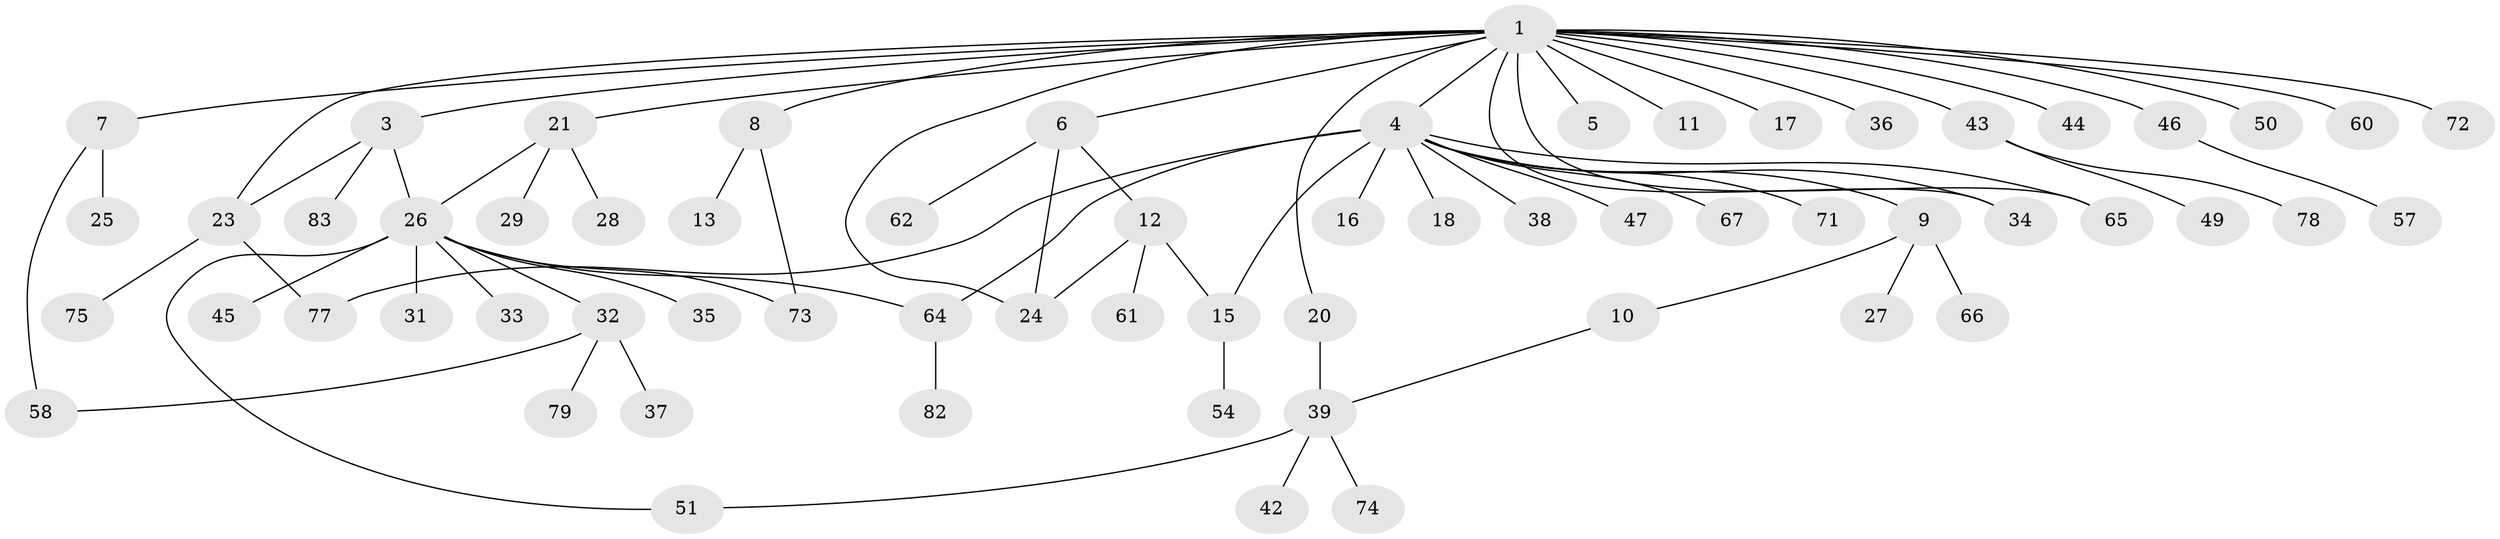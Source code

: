// Generated by graph-tools (version 1.1) at 2025/23/03/03/25 07:23:55]
// undirected, 63 vertices, 75 edges
graph export_dot {
graph [start="1"]
  node [color=gray90,style=filled];
  1 [super="+2"];
  3 [super="+53"];
  4 [super="+14"];
  5;
  6 [super="+22"];
  7 [super="+19"];
  8 [super="+55"];
  9 [super="+48"];
  10;
  11 [super="+56"];
  12 [super="+76"];
  13;
  15 [super="+70"];
  16;
  17;
  18;
  20 [super="+84"];
  21 [super="+59"];
  23;
  24;
  25 [super="+41"];
  26 [super="+30"];
  27;
  28;
  29;
  31;
  32 [super="+40"];
  33;
  34 [super="+52"];
  35;
  36;
  37;
  38;
  39 [super="+81"];
  42 [super="+69"];
  43;
  44;
  45;
  46;
  47;
  49;
  50;
  51;
  54;
  57;
  58 [super="+63"];
  60;
  61;
  62;
  64 [super="+68"];
  65;
  66;
  67;
  71;
  72;
  73;
  74;
  75;
  77 [super="+80"];
  78;
  79;
  82;
  83;
  1 -- 60;
  1 -- 65;
  1 -- 3;
  1 -- 4;
  1 -- 5;
  1 -- 6;
  1 -- 7;
  1 -- 8;
  1 -- 72;
  1 -- 11;
  1 -- 17;
  1 -- 20;
  1 -- 21;
  1 -- 23;
  1 -- 24;
  1 -- 34;
  1 -- 36;
  1 -- 43;
  1 -- 44;
  1 -- 46;
  1 -- 50;
  3 -- 23;
  3 -- 26;
  3 -- 83;
  4 -- 9 [weight=2];
  4 -- 16;
  4 -- 34;
  4 -- 47;
  4 -- 65;
  4 -- 67;
  4 -- 71;
  4 -- 77;
  4 -- 64 [weight=3];
  4 -- 18;
  4 -- 38;
  4 -- 15;
  6 -- 12;
  6 -- 24;
  6 -- 62;
  7 -- 25;
  7 -- 58;
  8 -- 13;
  8 -- 73;
  9 -- 10;
  9 -- 27;
  9 -- 66;
  10 -- 39;
  12 -- 15;
  12 -- 61;
  12 -- 24;
  15 -- 54;
  20 -- 39;
  21 -- 26;
  21 -- 28;
  21 -- 29;
  23 -- 75;
  23 -- 77;
  26 -- 31;
  26 -- 32;
  26 -- 45;
  26 -- 51;
  26 -- 64;
  26 -- 73;
  26 -- 33;
  26 -- 35;
  32 -- 37;
  32 -- 58;
  32 -- 79;
  39 -- 42;
  39 -- 51;
  39 -- 74;
  43 -- 49;
  43 -- 78;
  46 -- 57;
  64 -- 82;
}
